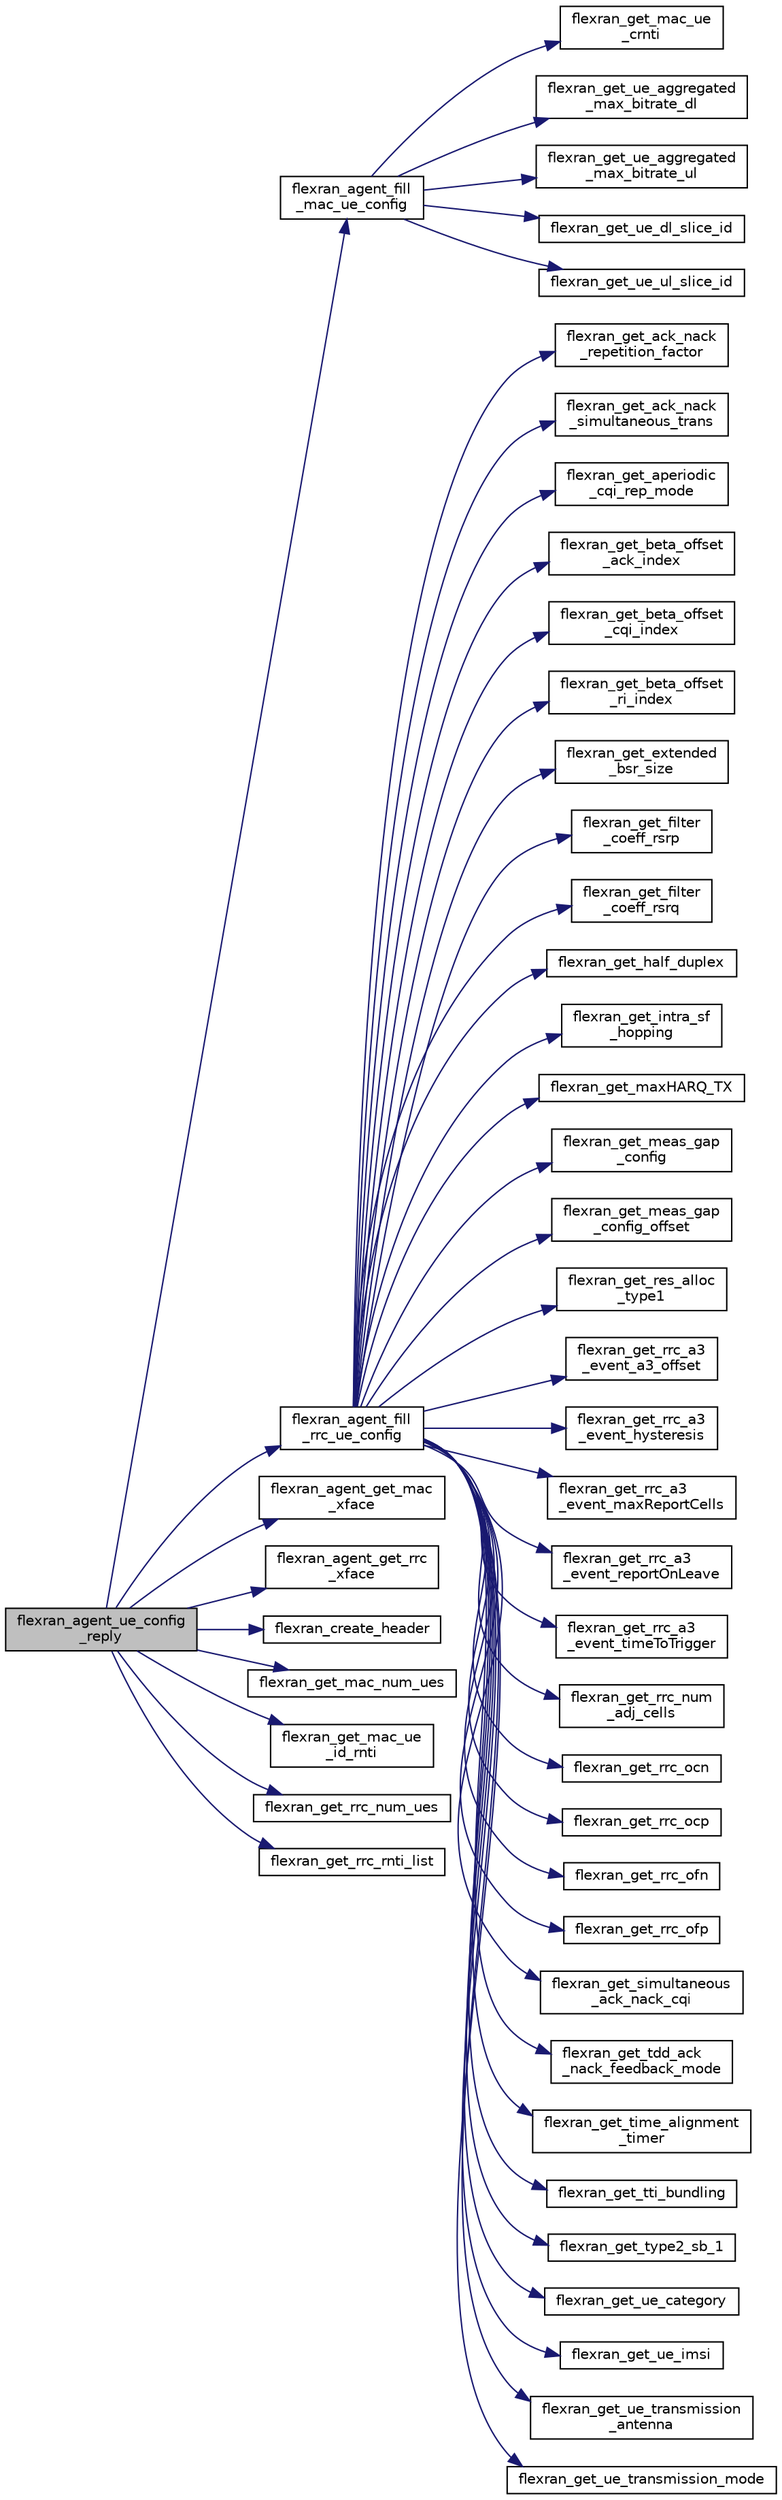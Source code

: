 digraph "flexran_agent_ue_config_reply"
{
 // LATEX_PDF_SIZE
  edge [fontname="Helvetica",fontsize="10",labelfontname="Helvetica",labelfontsize="10"];
  node [fontname="Helvetica",fontsize="10",shape=record];
  rankdir="LR";
  Node1 [label="flexran_agent_ue_config\l_reply",height=0.2,width=0.4,color="black", fillcolor="grey75", style="filled", fontcolor="black",tooltip=" "];
  Node1 -> Node2 [color="midnightblue",fontsize="10",style="solid",fontname="Helvetica"];
  Node2 [label="flexran_agent_fill\l_mac_ue_config",height=0.2,width=0.4,color="black", fillcolor="white", style="filled",URL="$flexran__agent__mac_8c.html#a13319b569216aea17d35c43b942d76a4",tooltip=" "];
  Node2 -> Node3 [color="midnightblue",fontsize="10",style="solid",fontname="Helvetica"];
  Node3 [label="flexran_get_mac_ue\l_crnti",height=0.2,width=0.4,color="black", fillcolor="white", style="filled",URL="$flexran__agent__ran__api_8c.html#aeabe4485a5e0fc1b1f5915b8dd227af0",tooltip=" "];
  Node2 -> Node4 [color="midnightblue",fontsize="10",style="solid",fontname="Helvetica"];
  Node4 [label="flexran_get_ue_aggregated\l_max_bitrate_dl",height=0.2,width=0.4,color="black", fillcolor="white", style="filled",URL="$flexran__agent__ran__api_8c.html#a46d154fcf319e449ac122b852b325a95",tooltip=" "];
  Node2 -> Node5 [color="midnightblue",fontsize="10",style="solid",fontname="Helvetica"];
  Node5 [label="flexran_get_ue_aggregated\l_max_bitrate_ul",height=0.2,width=0.4,color="black", fillcolor="white", style="filled",URL="$flexran__agent__ran__api_8c.html#afd516b00da22ae5af5d5d6ec9ac7c5da",tooltip=" "];
  Node2 -> Node6 [color="midnightblue",fontsize="10",style="solid",fontname="Helvetica"];
  Node6 [label="flexran_get_ue_dl_slice_id",height=0.2,width=0.4,color="black", fillcolor="white", style="filled",URL="$flexran__agent__ran__api_8c.html#ac9f8a7e31667b720b38ab4c4582ae589",tooltip=" "];
  Node2 -> Node7 [color="midnightblue",fontsize="10",style="solid",fontname="Helvetica"];
  Node7 [label="flexran_get_ue_ul_slice_id",height=0.2,width=0.4,color="black", fillcolor="white", style="filled",URL="$flexran__agent__ran__api_8c.html#ad176e24ee62ce39d11eb9b774a1820cc",tooltip=" "];
  Node1 -> Node8 [color="midnightblue",fontsize="10",style="solid",fontname="Helvetica"];
  Node8 [label="flexran_agent_fill\l_rrc_ue_config",height=0.2,width=0.4,color="black", fillcolor="white", style="filled",URL="$flexran__agent__rrc_8c.html#a43d668317d7d66fd9604332381810d9b",tooltip=" "];
  Node8 -> Node9 [color="midnightblue",fontsize="10",style="solid",fontname="Helvetica"];
  Node9 [label="flexran_get_ack_nack\l_repetition_factor",height=0.2,width=0.4,color="black", fillcolor="white", style="filled",URL="$flexran__agent__ran__api_8c.html#af47b5918aad6111c047bb7bc9a3ac390",tooltip=" "];
  Node8 -> Node10 [color="midnightblue",fontsize="10",style="solid",fontname="Helvetica"];
  Node10 [label="flexran_get_ack_nack\l_simultaneous_trans",height=0.2,width=0.4,color="black", fillcolor="white", style="filled",URL="$flexran__agent__ran__api_8c.html#aec24d0d993766dd43eb26990a308e386",tooltip=" "];
  Node8 -> Node11 [color="midnightblue",fontsize="10",style="solid",fontname="Helvetica"];
  Node11 [label="flexran_get_aperiodic\l_cqi_rep_mode",height=0.2,width=0.4,color="black", fillcolor="white", style="filled",URL="$flexran__agent__ran__api_8c.html#a01019be91ee7aa3b42ff764f16d67b35",tooltip=" "];
  Node8 -> Node12 [color="midnightblue",fontsize="10",style="solid",fontname="Helvetica"];
  Node12 [label="flexran_get_beta_offset\l_ack_index",height=0.2,width=0.4,color="black", fillcolor="white", style="filled",URL="$flexran__agent__ran__api_8c.html#a7a29acc0938aaafdccb1155006797f86",tooltip=" "];
  Node8 -> Node13 [color="midnightblue",fontsize="10",style="solid",fontname="Helvetica"];
  Node13 [label="flexran_get_beta_offset\l_cqi_index",height=0.2,width=0.4,color="black", fillcolor="white", style="filled",URL="$flexran__agent__ran__api_8c.html#aa6b1019d0e25bdbae5bbb29947a302e3",tooltip=" "];
  Node8 -> Node14 [color="midnightblue",fontsize="10",style="solid",fontname="Helvetica"];
  Node14 [label="flexran_get_beta_offset\l_ri_index",height=0.2,width=0.4,color="black", fillcolor="white", style="filled",URL="$flexran__agent__ran__api_8c.html#a1379e48ac3a56f1430751d6440cafc53",tooltip=" "];
  Node8 -> Node15 [color="midnightblue",fontsize="10",style="solid",fontname="Helvetica"];
  Node15 [label="flexran_get_extended\l_bsr_size",height=0.2,width=0.4,color="black", fillcolor="white", style="filled",URL="$flexran__agent__ran__api_8c.html#a73cb2b43d7ee8e78697c1a93227b1382",tooltip=" "];
  Node8 -> Node16 [color="midnightblue",fontsize="10",style="solid",fontname="Helvetica"];
  Node16 [label="flexran_get_filter\l_coeff_rsrp",height=0.2,width=0.4,color="black", fillcolor="white", style="filled",URL="$flexran__agent__ran__api_8c.html#a0177efd16d7965ea5ca3c2248f9c0e88",tooltip=" "];
  Node8 -> Node17 [color="midnightblue",fontsize="10",style="solid",fontname="Helvetica"];
  Node17 [label="flexran_get_filter\l_coeff_rsrq",height=0.2,width=0.4,color="black", fillcolor="white", style="filled",URL="$flexran__agent__ran__api_8c.html#abe8240188cfffa97323daffdb2b92554",tooltip=" "];
  Node8 -> Node18 [color="midnightblue",fontsize="10",style="solid",fontname="Helvetica"];
  Node18 [label="flexran_get_half_duplex",height=0.2,width=0.4,color="black", fillcolor="white", style="filled",URL="$flexran__agent__ran__api_8c.html#a8aa6e7e5d3760775896ce04dda6bb7a1",tooltip=" "];
  Node8 -> Node19 [color="midnightblue",fontsize="10",style="solid",fontname="Helvetica"];
  Node19 [label="flexran_get_intra_sf\l_hopping",height=0.2,width=0.4,color="black", fillcolor="white", style="filled",URL="$flexran__agent__ran__api_8c.html#a93d4b0d9b3a76544dc47dab88b3de927",tooltip=" "];
  Node8 -> Node20 [color="midnightblue",fontsize="10",style="solid",fontname="Helvetica"];
  Node20 [label="flexran_get_maxHARQ_TX",height=0.2,width=0.4,color="black", fillcolor="white", style="filled",URL="$flexran__agent__ran__api_8c.html#adb95322a8e435bad8da5e76ffa30af84",tooltip=" "];
  Node8 -> Node21 [color="midnightblue",fontsize="10",style="solid",fontname="Helvetica"];
  Node21 [label="flexran_get_meas_gap\l_config",height=0.2,width=0.4,color="black", fillcolor="white", style="filled",URL="$flexran__agent__ran__api_8c.html#afb098ccf4903eb15388ea7f76ccdbeb9",tooltip=" "];
  Node8 -> Node22 [color="midnightblue",fontsize="10",style="solid",fontname="Helvetica"];
  Node22 [label="flexran_get_meas_gap\l_config_offset",height=0.2,width=0.4,color="black", fillcolor="white", style="filled",URL="$flexran__agent__ran__api_8c.html#ae513b169094b899a9b212e6e48775c04",tooltip=" "];
  Node8 -> Node23 [color="midnightblue",fontsize="10",style="solid",fontname="Helvetica"];
  Node23 [label="flexran_get_res_alloc\l_type1",height=0.2,width=0.4,color="black", fillcolor="white", style="filled",URL="$flexran__agent__ran__api_8c.html#a4f672b19236aaf6f81ec5c295e15b639",tooltip=" "];
  Node8 -> Node24 [color="midnightblue",fontsize="10",style="solid",fontname="Helvetica"];
  Node24 [label="flexran_get_rrc_a3\l_event_a3_offset",height=0.2,width=0.4,color="black", fillcolor="white", style="filled",URL="$flexran__agent__ran__api_8c.html#a0bc96faf5354229c154fbcf849ceb4e5",tooltip=" "];
  Node8 -> Node25 [color="midnightblue",fontsize="10",style="solid",fontname="Helvetica"];
  Node25 [label="flexran_get_rrc_a3\l_event_hysteresis",height=0.2,width=0.4,color="black", fillcolor="white", style="filled",URL="$flexran__agent__ran__api_8c.html#aefc679778216174ad3194c2a2e3b3b29",tooltip=" "];
  Node8 -> Node26 [color="midnightblue",fontsize="10",style="solid",fontname="Helvetica"];
  Node26 [label="flexran_get_rrc_a3\l_event_maxReportCells",height=0.2,width=0.4,color="black", fillcolor="white", style="filled",URL="$flexran__agent__ran__api_8c.html#af123e991ff4f95dec524f90a01ecc2fa",tooltip=" "];
  Node8 -> Node27 [color="midnightblue",fontsize="10",style="solid",fontname="Helvetica"];
  Node27 [label="flexran_get_rrc_a3\l_event_reportOnLeave",height=0.2,width=0.4,color="black", fillcolor="white", style="filled",URL="$flexran__agent__ran__api_8c.html#a0e75e54cc000c5bca424a152769afee7",tooltip=" "];
  Node8 -> Node28 [color="midnightblue",fontsize="10",style="solid",fontname="Helvetica"];
  Node28 [label="flexran_get_rrc_a3\l_event_timeToTrigger",height=0.2,width=0.4,color="black", fillcolor="white", style="filled",URL="$flexran__agent__ran__api_8c.html#a9fcd24804e4b31c991f2d8b32b955596",tooltip=" "];
  Node8 -> Node29 [color="midnightblue",fontsize="10",style="solid",fontname="Helvetica"];
  Node29 [label="flexran_get_rrc_num\l_adj_cells",height=0.2,width=0.4,color="black", fillcolor="white", style="filled",URL="$flexran__agent__ran__api_8c.html#af86d8167e7bf30154b7919ec70286d35",tooltip=" "];
  Node8 -> Node30 [color="midnightblue",fontsize="10",style="solid",fontname="Helvetica"];
  Node30 [label="flexran_get_rrc_ocn",height=0.2,width=0.4,color="black", fillcolor="white", style="filled",URL="$flexran__agent__ran__api_8c.html#afe0cebc8b141bbb732f7cc92b5ebc85d",tooltip=" "];
  Node8 -> Node31 [color="midnightblue",fontsize="10",style="solid",fontname="Helvetica"];
  Node31 [label="flexran_get_rrc_ocp",height=0.2,width=0.4,color="black", fillcolor="white", style="filled",URL="$flexran__agent__ran__api_8c.html#ac9e0c300b24f500a9071cbac503cfb5b",tooltip=" "];
  Node8 -> Node32 [color="midnightblue",fontsize="10",style="solid",fontname="Helvetica"];
  Node32 [label="flexran_get_rrc_ofn",height=0.2,width=0.4,color="black", fillcolor="white", style="filled",URL="$flexran__agent__ran__api_8c.html#a161bc4a7f4b9e5866e7e2c8e94d66dd8",tooltip=" "];
  Node8 -> Node33 [color="midnightblue",fontsize="10",style="solid",fontname="Helvetica"];
  Node33 [label="flexran_get_rrc_ofp",height=0.2,width=0.4,color="black", fillcolor="white", style="filled",URL="$flexran__agent__ran__api_8c.html#ae608e4fb1f39f1a1b00d75e5e560df6e",tooltip=" "];
  Node8 -> Node34 [color="midnightblue",fontsize="10",style="solid",fontname="Helvetica"];
  Node34 [label="flexran_get_simultaneous\l_ack_nack_cqi",height=0.2,width=0.4,color="black", fillcolor="white", style="filled",URL="$flexran__agent__ran__api_8c.html#a3d9fc02a6aabe029798f71dfab1ead4e",tooltip=" "];
  Node8 -> Node35 [color="midnightblue",fontsize="10",style="solid",fontname="Helvetica"];
  Node35 [label="flexran_get_tdd_ack\l_nack_feedback_mode",height=0.2,width=0.4,color="black", fillcolor="white", style="filled",URL="$flexran__agent__ran__api_8c.html#a9d0c1b5749b9dce4acb3766a42f9e966",tooltip=" "];
  Node8 -> Node36 [color="midnightblue",fontsize="10",style="solid",fontname="Helvetica"];
  Node36 [label="flexran_get_time_alignment\l_timer",height=0.2,width=0.4,color="black", fillcolor="white", style="filled",URL="$flexran__agent__ran__api_8c.html#a6aecd6610451107efd1b85a245e9b6cf",tooltip=" "];
  Node8 -> Node37 [color="midnightblue",fontsize="10",style="solid",fontname="Helvetica"];
  Node37 [label="flexran_get_tti_bundling",height=0.2,width=0.4,color="black", fillcolor="white", style="filled",URL="$flexran__agent__ran__api_8c.html#a5c7200e10a0bb91e6c1dd10b58987279",tooltip=" "];
  Node8 -> Node38 [color="midnightblue",fontsize="10",style="solid",fontname="Helvetica"];
  Node38 [label="flexran_get_type2_sb_1",height=0.2,width=0.4,color="black", fillcolor="white", style="filled",URL="$flexran__agent__ran__api_8c.html#a98b5bad52cbbdfd84c3cf4ed0c1bc2a7",tooltip=" "];
  Node8 -> Node39 [color="midnightblue",fontsize="10",style="solid",fontname="Helvetica"];
  Node39 [label="flexran_get_ue_category",height=0.2,width=0.4,color="black", fillcolor="white", style="filled",URL="$flexran__agent__ran__api_8c.html#aeed359f683b0ae5db841ec7d37acd5a0",tooltip=" "];
  Node8 -> Node40 [color="midnightblue",fontsize="10",style="solid",fontname="Helvetica"];
  Node40 [label="flexran_get_ue_imsi",height=0.2,width=0.4,color="black", fillcolor="white", style="filled",URL="$flexran__agent__ran__api_8c.html#ad6b1da9bfcdf36ed36f2e95637a1f1ae",tooltip=" "];
  Node8 -> Node41 [color="midnightblue",fontsize="10",style="solid",fontname="Helvetica"];
  Node41 [label="flexran_get_ue_transmission\l_antenna",height=0.2,width=0.4,color="black", fillcolor="white", style="filled",URL="$flexran__agent__ran__api_8c.html#a3228b6badd598c77b8582b5134727424",tooltip=" "];
  Node8 -> Node42 [color="midnightblue",fontsize="10",style="solid",fontname="Helvetica"];
  Node42 [label="flexran_get_ue_transmission_mode",height=0.2,width=0.4,color="black", fillcolor="white", style="filled",URL="$flexran__agent__ran__api_8c.html#ac09d6e8e9a3648a54b5a14c93935b782",tooltip=" "];
  Node1 -> Node43 [color="midnightblue",fontsize="10",style="solid",fontname="Helvetica"];
  Node43 [label="flexran_agent_get_mac\l_xface",height=0.2,width=0.4,color="black", fillcolor="white", style="filled",URL="$flexran__agent__mac_8c.html#a6ed74fc929d98eb8129181d1f5b00d08",tooltip=" "];
  Node1 -> Node44 [color="midnightblue",fontsize="10",style="solid",fontname="Helvetica"];
  Node44 [label="flexran_agent_get_rrc\l_xface",height=0.2,width=0.4,color="black", fillcolor="white", style="filled",URL="$flexran__agent__rrc_8c.html#a81a4b61b62cbd82933fc5e20aed9bd08",tooltip=" "];
  Node1 -> Node45 [color="midnightblue",fontsize="10",style="solid",fontname="Helvetica"];
  Node45 [label="flexran_create_header",height=0.2,width=0.4,color="black", fillcolor="white", style="filled",URL="$flexran__agent__common_8c.html#ab40476ddd945b7e41ec31201bf210e99",tooltip=" "];
  Node1 -> Node46 [color="midnightblue",fontsize="10",style="solid",fontname="Helvetica"];
  Node46 [label="flexran_get_mac_num_ues",height=0.2,width=0.4,color="black", fillcolor="white", style="filled",URL="$flexran__agent__ran__api_8c.html#a0c7accb4eaa5cc84a8bfe042cb1dde8b",tooltip=" "];
  Node1 -> Node47 [color="midnightblue",fontsize="10",style="solid",fontname="Helvetica"];
  Node47 [label="flexran_get_mac_ue\l_id_rnti",height=0.2,width=0.4,color="black", fillcolor="white", style="filled",URL="$flexran__agent__ran__api_8c.html#a1f7042535deefa17fcd496e103da4f69",tooltip=" "];
  Node1 -> Node48 [color="midnightblue",fontsize="10",style="solid",fontname="Helvetica"];
  Node48 [label="flexran_get_rrc_num_ues",height=0.2,width=0.4,color="black", fillcolor="white", style="filled",URL="$flexran__agent__ran__api_8c.html#ac2bd6be1bc2383d31cef08a10f9af36e",tooltip=" "];
  Node1 -> Node49 [color="midnightblue",fontsize="10",style="solid",fontname="Helvetica"];
  Node49 [label="flexran_get_rrc_rnti_list",height=0.2,width=0.4,color="black", fillcolor="white", style="filled",URL="$flexran__agent__ran__api_8c.html#a1d29d801d33574eded06523fc5550f36",tooltip=" "];
}
